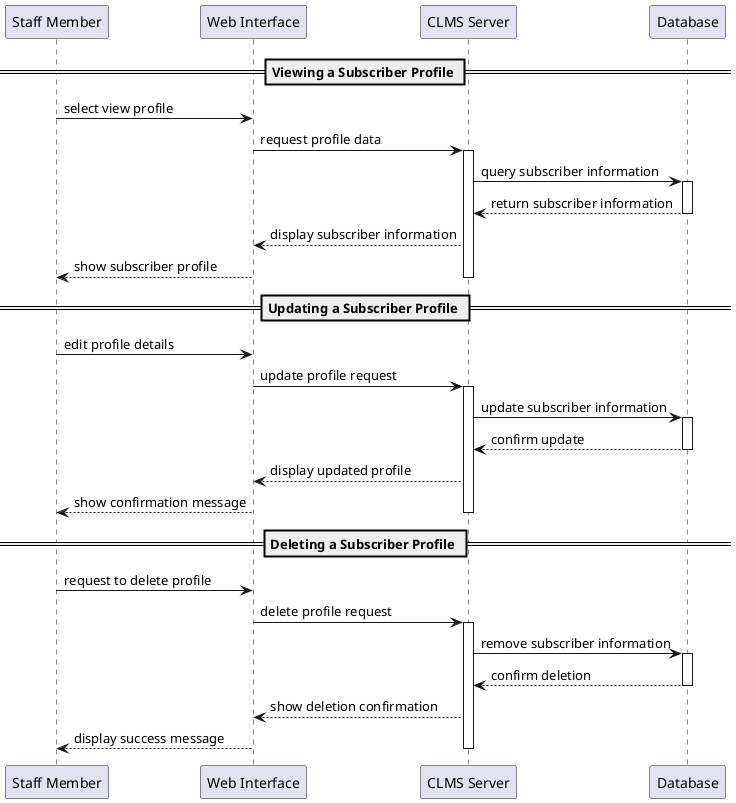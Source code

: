 @startuml

participant "Staff Member" as Staff
participant "Web Interface" as Web
participant "CLMS Server" as Server
participant "Database" as DB

== Viewing a Subscriber Profile ==
Staff -> Web : select view profile
Web -> Server : request profile data
activate Server
Server -> DB : query subscriber information
activate DB
DB --> Server : return subscriber information
deactivate DB
Server --> Web : display subscriber information
Web --> Staff : show subscriber profile
deactivate Server

== Updating a Subscriber Profile ==
Staff -> Web : edit profile details
Web -> Server : update profile request
activate Server
Server -> DB : update subscriber information
activate DB
DB --> Server : confirm update
deactivate DB
Server --> Web : display updated profile
Web --> Staff : show confirmation message
deactivate Server

== Deleting a Subscriber Profile ==
Staff -> Web : request to delete profile
Web -> Server : delete profile request
activate Server
Server -> DB : remove subscriber information
activate DB
DB --> Server : confirm deletion
deactivate DB
Server --> Web : show deletion confirmation
Web --> Staff : display success message
deactivate Server


@enduml